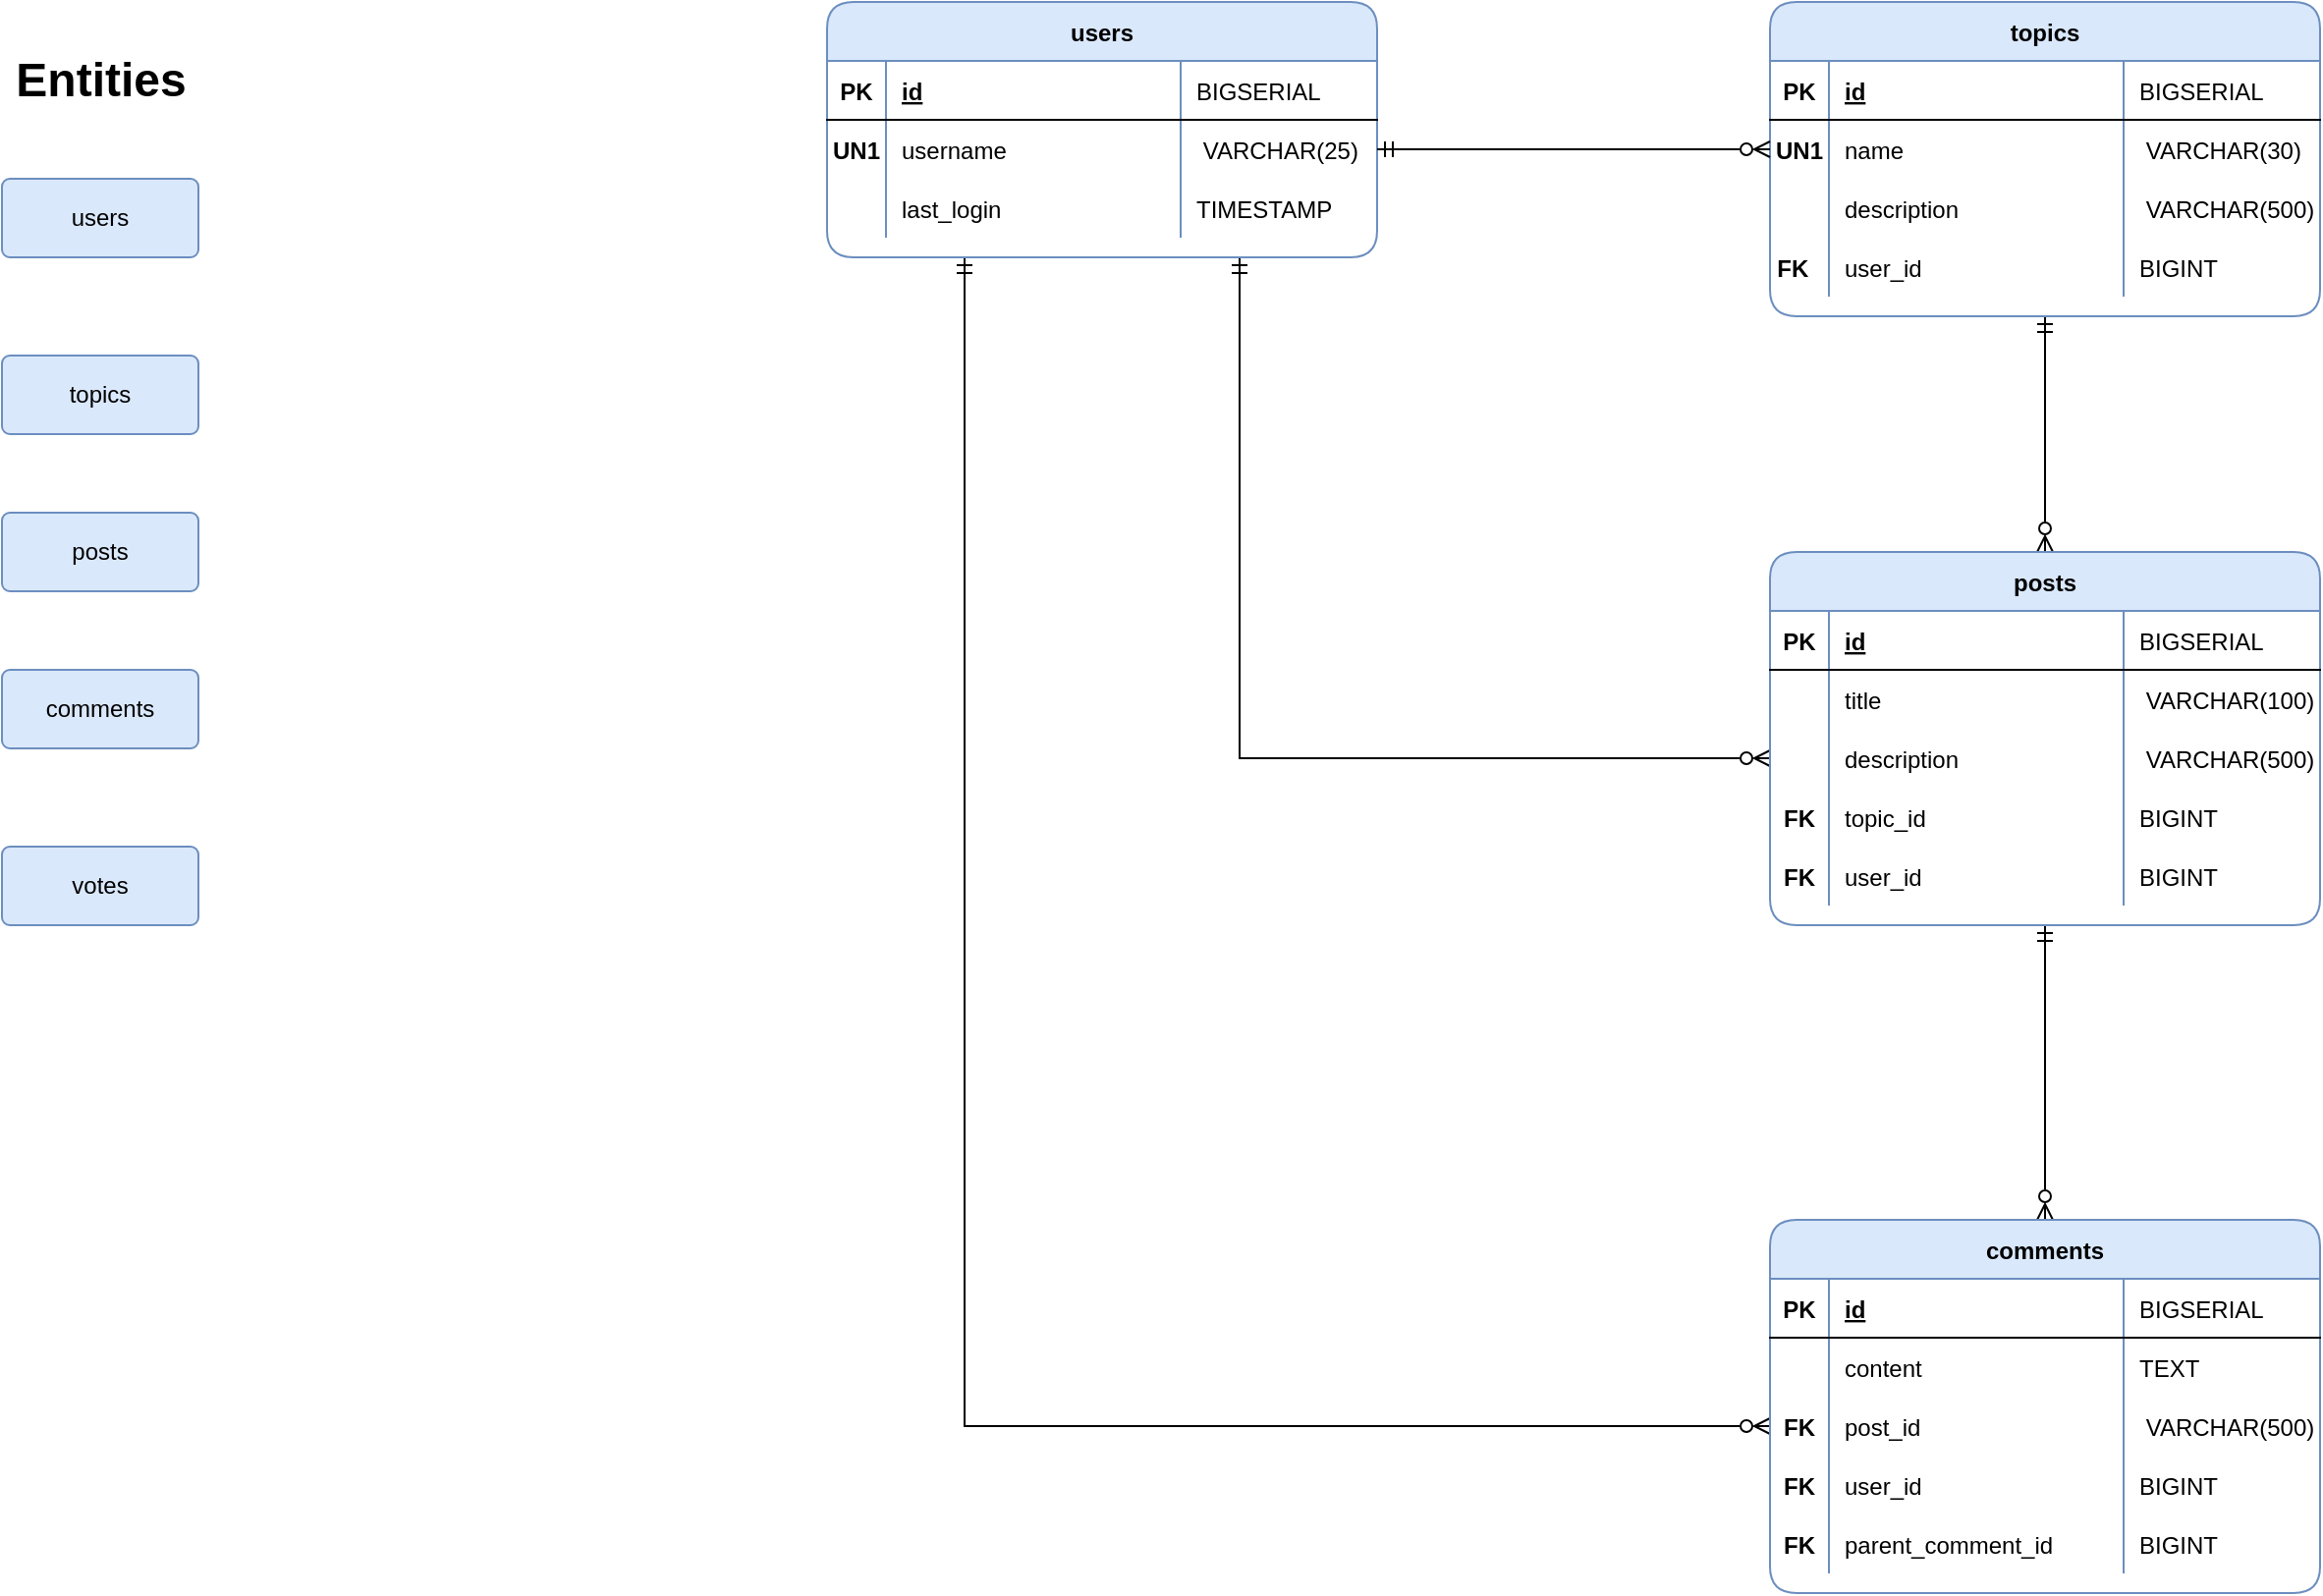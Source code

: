 <mxfile version="20.4.0" type="github" pages="2">
  <diagram id="8g-ydlvDTUNhMPBnWXd3" name="ERD">
    <mxGraphModel dx="1822" dy="1154" grid="1" gridSize="10" guides="1" tooltips="1" connect="1" arrows="1" fold="1" page="0" pageScale="1" pageWidth="850" pageHeight="1100" background="none" math="0" shadow="0">
      <root>
        <mxCell id="0" />
        <mxCell id="1" parent="0" />
        <mxCell id="EXjg4WkJ71-_uIo1iICC-14" value="users" style="rounded=1;arcSize=10;whiteSpace=wrap;html=1;align=center;fillColor=#dae8fc;strokeColor=#6c8ebf;" parent="1" vertex="1">
          <mxGeometry x="-50" y="-130" width="100" height="40" as="geometry" />
        </mxCell>
        <mxCell id="EXjg4WkJ71-_uIo1iICC-16" value="comments" style="rounded=1;arcSize=10;whiteSpace=wrap;html=1;align=center;fillColor=#dae8fc;strokeColor=#6c8ebf;" parent="1" vertex="1">
          <mxGeometry x="-50" y="120" width="100" height="40" as="geometry" />
        </mxCell>
        <mxCell id="EXjg4WkJ71-_uIo1iICC-17" value="topics" style="rounded=1;arcSize=10;whiteSpace=wrap;html=1;align=center;fillColor=#dae8fc;strokeColor=#6c8ebf;" parent="1" vertex="1">
          <mxGeometry x="-50" y="-40" width="100" height="40" as="geometry" />
        </mxCell>
        <mxCell id="EXjg4WkJ71-_uIo1iICC-18" value="posts" style="rounded=1;arcSize=10;whiteSpace=wrap;html=1;align=center;fillColor=#dae8fc;strokeColor=#6c8ebf;" parent="1" vertex="1">
          <mxGeometry x="-50" y="40" width="100" height="40" as="geometry" />
        </mxCell>
        <mxCell id="EXjg4WkJ71-_uIo1iICC-19" value="votes" style="rounded=1;arcSize=10;whiteSpace=wrap;html=1;align=center;fillColor=#dae8fc;strokeColor=#6c8ebf;" parent="1" vertex="1">
          <mxGeometry x="-50" y="210" width="100" height="40" as="geometry" />
        </mxCell>
        <mxCell id="EXjg4WkJ71-_uIo1iICC-21" value="Entities" style="text;strokeColor=none;fillColor=none;html=1;fontSize=24;fontStyle=1;verticalAlign=middle;align=center;" parent="1" vertex="1">
          <mxGeometry x="-50" y="-200" width="100" height="40" as="geometry" />
        </mxCell>
        <mxCell id="J9Gy0ZfupM6AJwMxu1hg-21" style="edgeStyle=orthogonalEdgeStyle;rounded=0;orthogonalLoop=1;jettySize=auto;html=1;entryX=0;entryY=0.5;entryDx=0;entryDy=0;startArrow=ERmandOne;startFill=0;endArrow=ERzeroToMany;endFill=0;exitX=0.75;exitY=1;exitDx=0;exitDy=0;" edge="1" parent="1" source="i5EUTJuOAO9aettkllSd-66" target="J9Gy0ZfupM6AJwMxu1hg-14">
          <mxGeometry relative="1" as="geometry" />
        </mxCell>
        <mxCell id="J9Gy0ZfupM6AJwMxu1hg-48" style="edgeStyle=orthogonalEdgeStyle;rounded=0;orthogonalLoop=1;jettySize=auto;html=1;entryX=0;entryY=0.5;entryDx=0;entryDy=0;startArrow=ERmandOne;startFill=0;endArrow=ERzeroToMany;endFill=0;exitX=0.25;exitY=1;exitDx=0;exitDy=0;" edge="1" parent="1" source="i5EUTJuOAO9aettkllSd-66" target="J9Gy0ZfupM6AJwMxu1hg-35">
          <mxGeometry relative="1" as="geometry" />
        </mxCell>
        <mxCell id="i5EUTJuOAO9aettkllSd-66" value="users" style="shape=table;startSize=30;container=1;collapsible=1;childLayout=tableLayout;fixedRows=1;rowLines=0;fontStyle=1;align=center;resizeLast=1;rounded=1;fillColor=#dae8fc;strokeColor=#6c8ebf;shadow=0;sketch=0;" parent="1" vertex="1">
          <mxGeometry x="370" y="-220" width="280" height="130.0" as="geometry" />
        </mxCell>
        <mxCell id="i5EUTJuOAO9aettkllSd-67" value="" style="shape=partialRectangle;collapsible=0;dropTarget=0;pointerEvents=0;fillColor=none;top=0;left=0;bottom=1;right=0;points=[[0,0.5],[1,0.5]];portConstraint=eastwest;" parent="i5EUTJuOAO9aettkllSd-66" vertex="1">
          <mxGeometry y="30" width="280" height="30" as="geometry" />
        </mxCell>
        <mxCell id="i5EUTJuOAO9aettkllSd-68" value="PK" style="shape=partialRectangle;connectable=0;fillColor=none;top=0;left=0;bottom=0;right=0;fontStyle=1;overflow=hidden;" parent="i5EUTJuOAO9aettkllSd-67" vertex="1">
          <mxGeometry width="30" height="30" as="geometry">
            <mxRectangle width="30" height="30" as="alternateBounds" />
          </mxGeometry>
        </mxCell>
        <mxCell id="i5EUTJuOAO9aettkllSd-69" value="id" style="shape=partialRectangle;connectable=0;fillColor=none;top=0;left=0;bottom=0;right=0;align=left;spacingLeft=6;fontStyle=5;overflow=hidden;" parent="i5EUTJuOAO9aettkllSd-67" vertex="1">
          <mxGeometry x="30" width="150" height="30" as="geometry">
            <mxRectangle width="150" height="30" as="alternateBounds" />
          </mxGeometry>
        </mxCell>
        <mxCell id="i5EUTJuOAO9aettkllSd-70" value="BIGSERIAL" style="shape=partialRectangle;connectable=0;fillColor=none;top=0;left=0;bottom=0;right=0;align=left;spacingLeft=6;fontStyle=0;overflow=hidden;" parent="i5EUTJuOAO9aettkllSd-67" vertex="1">
          <mxGeometry x="180" width="100" height="30" as="geometry">
            <mxRectangle width="100" height="30" as="alternateBounds" />
          </mxGeometry>
        </mxCell>
        <mxCell id="i5EUTJuOAO9aettkllSd-71" value="" style="shape=partialRectangle;collapsible=0;dropTarget=0;pointerEvents=0;fillColor=none;top=0;left=0;bottom=0;right=0;points=[[0,0.5],[1,0.5]];portConstraint=eastwest;" parent="i5EUTJuOAO9aettkllSd-66" vertex="1">
          <mxGeometry y="60" width="280" height="30" as="geometry" />
        </mxCell>
        <mxCell id="i5EUTJuOAO9aettkllSd-72" value="" style="shape=partialRectangle;connectable=0;fillColor=none;top=0;left=0;bottom=0;right=0;editable=1;overflow=hidden;" parent="i5EUTJuOAO9aettkllSd-71" vertex="1">
          <mxGeometry width="30" height="30" as="geometry">
            <mxRectangle width="30" height="30" as="alternateBounds" />
          </mxGeometry>
        </mxCell>
        <mxCell id="i5EUTJuOAO9aettkllSd-73" value="username" style="shape=partialRectangle;connectable=0;fillColor=none;top=0;left=0;bottom=0;right=0;align=left;spacingLeft=6;overflow=hidden;" parent="i5EUTJuOAO9aettkllSd-71" vertex="1">
          <mxGeometry x="30" width="150" height="30" as="geometry">
            <mxRectangle width="150" height="30" as="alternateBounds" />
          </mxGeometry>
        </mxCell>
        <mxCell id="i5EUTJuOAO9aettkllSd-74" value=" VARCHAR(25)" style="shape=partialRectangle;connectable=0;fillColor=none;top=0;left=0;bottom=0;right=0;align=left;spacingLeft=6;overflow=hidden;" parent="i5EUTJuOAO9aettkllSd-71" vertex="1">
          <mxGeometry x="180" width="100" height="30" as="geometry">
            <mxRectangle width="100" height="30" as="alternateBounds" />
          </mxGeometry>
        </mxCell>
        <mxCell id="i5EUTJuOAO9aettkllSd-75" value="" style="shape=partialRectangle;collapsible=0;dropTarget=0;pointerEvents=0;fillColor=none;top=0;left=0;bottom=0;right=0;points=[[0,0.5],[1,0.5]];portConstraint=eastwest;" parent="i5EUTJuOAO9aettkllSd-66" vertex="1">
          <mxGeometry y="90" width="280" height="30" as="geometry" />
        </mxCell>
        <mxCell id="i5EUTJuOAO9aettkllSd-76" value="" style="shape=partialRectangle;connectable=0;fillColor=none;top=0;left=0;bottom=0;right=0;editable=1;overflow=hidden;" parent="i5EUTJuOAO9aettkllSd-75" vertex="1">
          <mxGeometry width="30" height="30" as="geometry">
            <mxRectangle width="30" height="30" as="alternateBounds" />
          </mxGeometry>
        </mxCell>
        <mxCell id="i5EUTJuOAO9aettkllSd-77" value="last_login" style="shape=partialRectangle;connectable=0;fillColor=none;top=0;left=0;bottom=0;right=0;align=left;spacingLeft=6;overflow=hidden;" parent="i5EUTJuOAO9aettkllSd-75" vertex="1">
          <mxGeometry x="30" width="150" height="30" as="geometry">
            <mxRectangle width="150" height="30" as="alternateBounds" />
          </mxGeometry>
        </mxCell>
        <mxCell id="i5EUTJuOAO9aettkllSd-78" value="TIMESTAMP" style="shape=partialRectangle;connectable=0;fillColor=none;top=0;left=0;bottom=0;right=0;align=left;spacingLeft=6;overflow=hidden;" parent="i5EUTJuOAO9aettkllSd-75" vertex="1">
          <mxGeometry x="180" width="100" height="30" as="geometry">
            <mxRectangle width="100" height="30" as="alternateBounds" />
          </mxGeometry>
        </mxCell>
        <mxCell id="i5EUTJuOAO9aettkllSd-91" value="UN1" style="shape=partialRectangle;connectable=0;fillColor=none;top=0;left=0;bottom=0;right=0;editable=1;overflow=hidden;fontStyle=1" parent="1" vertex="1">
          <mxGeometry x="370" y="-160" width="30" height="30" as="geometry">
            <mxRectangle width="30" height="30" as="alternateBounds" />
          </mxGeometry>
        </mxCell>
        <mxCell id="J9Gy0ZfupM6AJwMxu1hg-20" style="edgeStyle=orthogonalEdgeStyle;rounded=0;orthogonalLoop=1;jettySize=auto;html=1;entryX=0.5;entryY=0;entryDx=0;entryDy=0;startArrow=ERmandOne;startFill=0;endArrow=ERzeroToMany;endFill=0;" edge="1" parent="1" source="i5EUTJuOAO9aettkllSd-92" target="J9Gy0ZfupM6AJwMxu1hg-1">
          <mxGeometry relative="1" as="geometry" />
        </mxCell>
        <mxCell id="i5EUTJuOAO9aettkllSd-92" value="topics" style="shape=table;startSize=30;container=1;collapsible=1;childLayout=tableLayout;fixedRows=1;rowLines=0;fontStyle=1;align=center;resizeLast=1;rounded=1;fillColor=#dae8fc;strokeColor=#6c8ebf;shadow=0;sketch=0;" parent="1" vertex="1">
          <mxGeometry x="850" y="-220" width="280" height="160.0" as="geometry" />
        </mxCell>
        <mxCell id="i5EUTJuOAO9aettkllSd-93" value="" style="shape=partialRectangle;collapsible=0;dropTarget=0;pointerEvents=0;fillColor=none;top=0;left=0;bottom=1;right=0;points=[[0,0.5],[1,0.5]];portConstraint=eastwest;" parent="i5EUTJuOAO9aettkllSd-92" vertex="1">
          <mxGeometry y="30" width="280" height="30" as="geometry" />
        </mxCell>
        <mxCell id="i5EUTJuOAO9aettkllSd-94" value="PK" style="shape=partialRectangle;connectable=0;fillColor=none;top=0;left=0;bottom=0;right=0;fontStyle=1;overflow=hidden;" parent="i5EUTJuOAO9aettkllSd-93" vertex="1">
          <mxGeometry width="30" height="30" as="geometry">
            <mxRectangle width="30" height="30" as="alternateBounds" />
          </mxGeometry>
        </mxCell>
        <mxCell id="i5EUTJuOAO9aettkllSd-95" value="id" style="shape=partialRectangle;connectable=0;fillColor=none;top=0;left=0;bottom=0;right=0;align=left;spacingLeft=6;fontStyle=5;overflow=hidden;" parent="i5EUTJuOAO9aettkllSd-93" vertex="1">
          <mxGeometry x="30" width="150" height="30" as="geometry">
            <mxRectangle width="150" height="30" as="alternateBounds" />
          </mxGeometry>
        </mxCell>
        <mxCell id="i5EUTJuOAO9aettkllSd-96" value="BIGSERIAL" style="shape=partialRectangle;connectable=0;fillColor=none;top=0;left=0;bottom=0;right=0;align=left;spacingLeft=6;fontStyle=0;overflow=hidden;" parent="i5EUTJuOAO9aettkllSd-93" vertex="1">
          <mxGeometry x="180" width="100" height="30" as="geometry">
            <mxRectangle width="100" height="30" as="alternateBounds" />
          </mxGeometry>
        </mxCell>
        <mxCell id="i5EUTJuOAO9aettkllSd-97" value="" style="shape=partialRectangle;collapsible=0;dropTarget=0;pointerEvents=0;fillColor=none;top=0;left=0;bottom=0;right=0;points=[[0,0.5],[1,0.5]];portConstraint=eastwest;" parent="i5EUTJuOAO9aettkllSd-92" vertex="1">
          <mxGeometry y="60" width="280" height="30" as="geometry" />
        </mxCell>
        <mxCell id="i5EUTJuOAO9aettkllSd-98" value="UN1" style="shape=partialRectangle;connectable=0;fillColor=none;top=0;left=0;bottom=0;right=0;editable=1;overflow=hidden;fontStyle=1" parent="i5EUTJuOAO9aettkllSd-97" vertex="1">
          <mxGeometry width="30" height="30" as="geometry">
            <mxRectangle width="30" height="30" as="alternateBounds" />
          </mxGeometry>
        </mxCell>
        <mxCell id="i5EUTJuOAO9aettkllSd-99" value="name" style="shape=partialRectangle;connectable=0;fillColor=none;top=0;left=0;bottom=0;right=0;align=left;spacingLeft=6;overflow=hidden;" parent="i5EUTJuOAO9aettkllSd-97" vertex="1">
          <mxGeometry x="30" width="150" height="30" as="geometry">
            <mxRectangle width="150" height="30" as="alternateBounds" />
          </mxGeometry>
        </mxCell>
        <mxCell id="i5EUTJuOAO9aettkllSd-100" value=" VARCHAR(30)" style="shape=partialRectangle;connectable=0;fillColor=none;top=0;left=0;bottom=0;right=0;align=left;spacingLeft=6;overflow=hidden;" parent="i5EUTJuOAO9aettkllSd-97" vertex="1">
          <mxGeometry x="180" width="100" height="30" as="geometry">
            <mxRectangle width="100" height="30" as="alternateBounds" />
          </mxGeometry>
        </mxCell>
        <mxCell id="i5EUTJuOAO9aettkllSd-101" value="" style="shape=partialRectangle;collapsible=0;dropTarget=0;pointerEvents=0;fillColor=none;top=0;left=0;bottom=0;right=0;points=[[0,0.5],[1,0.5]];portConstraint=eastwest;" parent="i5EUTJuOAO9aettkllSd-92" vertex="1">
          <mxGeometry y="90" width="280" height="30" as="geometry" />
        </mxCell>
        <mxCell id="i5EUTJuOAO9aettkllSd-102" value="" style="shape=partialRectangle;connectable=0;fillColor=none;top=0;left=0;bottom=0;right=0;editable=1;overflow=hidden;" parent="i5EUTJuOAO9aettkllSd-101" vertex="1">
          <mxGeometry width="30" height="30" as="geometry">
            <mxRectangle width="30" height="30" as="alternateBounds" />
          </mxGeometry>
        </mxCell>
        <mxCell id="i5EUTJuOAO9aettkllSd-103" value="description" style="shape=partialRectangle;connectable=0;fillColor=none;top=0;left=0;bottom=0;right=0;align=left;spacingLeft=6;overflow=hidden;" parent="i5EUTJuOAO9aettkllSd-101" vertex="1">
          <mxGeometry x="30" width="150" height="30" as="geometry">
            <mxRectangle width="150" height="30" as="alternateBounds" />
          </mxGeometry>
        </mxCell>
        <mxCell id="i5EUTJuOAO9aettkllSd-104" value=" VARCHAR(500)" style="shape=partialRectangle;connectable=0;fillColor=none;top=0;left=0;bottom=0;right=0;align=left;spacingLeft=6;overflow=hidden;" parent="i5EUTJuOAO9aettkllSd-101" vertex="1">
          <mxGeometry x="180" width="100" height="30" as="geometry">
            <mxRectangle width="100" height="30" as="alternateBounds" />
          </mxGeometry>
        </mxCell>
        <mxCell id="i5EUTJuOAO9aettkllSd-121" style="shape=partialRectangle;collapsible=0;dropTarget=0;pointerEvents=0;fillColor=none;top=0;left=0;bottom=0;right=0;points=[[0,0.5],[1,0.5]];portConstraint=eastwest;" parent="i5EUTJuOAO9aettkllSd-92" vertex="1">
          <mxGeometry y="120" width="280" height="30" as="geometry" />
        </mxCell>
        <mxCell id="i5EUTJuOAO9aettkllSd-122" value="FK  " style="shape=partialRectangle;connectable=0;fillColor=none;top=0;left=0;bottom=0;right=0;editable=1;overflow=hidden;fontStyle=1" parent="i5EUTJuOAO9aettkllSd-121" vertex="1">
          <mxGeometry width="30" height="30" as="geometry">
            <mxRectangle width="30" height="30" as="alternateBounds" />
          </mxGeometry>
        </mxCell>
        <mxCell id="i5EUTJuOAO9aettkllSd-123" value="user_id" style="shape=partialRectangle;connectable=0;fillColor=none;top=0;left=0;bottom=0;right=0;align=left;spacingLeft=6;overflow=hidden;" parent="i5EUTJuOAO9aettkllSd-121" vertex="1">
          <mxGeometry x="30" width="150" height="30" as="geometry">
            <mxRectangle width="150" height="30" as="alternateBounds" />
          </mxGeometry>
        </mxCell>
        <mxCell id="i5EUTJuOAO9aettkllSd-124" value="BIGINT" style="shape=partialRectangle;connectable=0;fillColor=none;top=0;left=0;bottom=0;right=0;align=left;spacingLeft=6;overflow=hidden;" parent="i5EUTJuOAO9aettkllSd-121" vertex="1">
          <mxGeometry x="180" width="100" height="30" as="geometry">
            <mxRectangle width="100" height="30" as="alternateBounds" />
          </mxGeometry>
        </mxCell>
        <mxCell id="eumbJqUxj1U6MfxHpy0I-1" style="edgeStyle=orthogonalEdgeStyle;rounded=0;orthogonalLoop=1;jettySize=auto;html=1;entryX=0;entryY=0.5;entryDx=0;entryDy=0;endArrow=ERzeroToMany;endFill=0;startArrow=ERmandOne;startFill=0;" parent="1" source="i5EUTJuOAO9aettkllSd-126" target="i5EUTJuOAO9aettkllSd-97" edge="1">
          <mxGeometry relative="1" as="geometry" />
        </mxCell>
        <mxCell id="J9Gy0ZfupM6AJwMxu1hg-47" style="edgeStyle=orthogonalEdgeStyle;rounded=0;orthogonalLoop=1;jettySize=auto;html=1;startArrow=ERmandOne;startFill=0;endArrow=ERzeroToMany;endFill=0;" edge="1" parent="1" source="J9Gy0ZfupM6AJwMxu1hg-1" target="J9Gy0ZfupM6AJwMxu1hg-26">
          <mxGeometry relative="1" as="geometry" />
        </mxCell>
        <mxCell id="J9Gy0ZfupM6AJwMxu1hg-1" value="posts" style="shape=table;startSize=30;container=1;collapsible=1;childLayout=tableLayout;fixedRows=1;rowLines=0;fontStyle=1;align=center;resizeLast=1;rounded=1;fillColor=#dae8fc;strokeColor=#6c8ebf;shadow=0;sketch=0;" vertex="1" parent="1">
          <mxGeometry x="850" y="60" width="280" height="190.0" as="geometry" />
        </mxCell>
        <mxCell id="J9Gy0ZfupM6AJwMxu1hg-2" value="" style="shape=partialRectangle;collapsible=0;dropTarget=0;pointerEvents=0;fillColor=none;top=0;left=0;bottom=1;right=0;points=[[0,0.5],[1,0.5]];portConstraint=eastwest;" vertex="1" parent="J9Gy0ZfupM6AJwMxu1hg-1">
          <mxGeometry y="30" width="280" height="30" as="geometry" />
        </mxCell>
        <mxCell id="J9Gy0ZfupM6AJwMxu1hg-3" value="PK" style="shape=partialRectangle;connectable=0;fillColor=none;top=0;left=0;bottom=0;right=0;fontStyle=1;overflow=hidden;" vertex="1" parent="J9Gy0ZfupM6AJwMxu1hg-2">
          <mxGeometry width="30" height="30" as="geometry">
            <mxRectangle width="30" height="30" as="alternateBounds" />
          </mxGeometry>
        </mxCell>
        <mxCell id="J9Gy0ZfupM6AJwMxu1hg-4" value="id" style="shape=partialRectangle;connectable=0;fillColor=none;top=0;left=0;bottom=0;right=0;align=left;spacingLeft=6;fontStyle=5;overflow=hidden;" vertex="1" parent="J9Gy0ZfupM6AJwMxu1hg-2">
          <mxGeometry x="30" width="150" height="30" as="geometry">
            <mxRectangle width="150" height="30" as="alternateBounds" />
          </mxGeometry>
        </mxCell>
        <mxCell id="J9Gy0ZfupM6AJwMxu1hg-5" value="BIGSERIAL" style="shape=partialRectangle;connectable=0;fillColor=none;top=0;left=0;bottom=0;right=0;align=left;spacingLeft=6;fontStyle=0;overflow=hidden;" vertex="1" parent="J9Gy0ZfupM6AJwMxu1hg-2">
          <mxGeometry x="180" width="100" height="30" as="geometry">
            <mxRectangle width="100" height="30" as="alternateBounds" />
          </mxGeometry>
        </mxCell>
        <mxCell id="J9Gy0ZfupM6AJwMxu1hg-10" value="" style="shape=partialRectangle;collapsible=0;dropTarget=0;pointerEvents=0;fillColor=none;top=0;left=0;bottom=0;right=0;points=[[0,0.5],[1,0.5]];portConstraint=eastwest;" vertex="1" parent="J9Gy0ZfupM6AJwMxu1hg-1">
          <mxGeometry y="60" width="280" height="30" as="geometry" />
        </mxCell>
        <mxCell id="J9Gy0ZfupM6AJwMxu1hg-11" value="" style="shape=partialRectangle;connectable=0;fillColor=none;top=0;left=0;bottom=0;right=0;editable=1;overflow=hidden;fontStyle=1" vertex="1" parent="J9Gy0ZfupM6AJwMxu1hg-10">
          <mxGeometry width="30" height="30" as="geometry">
            <mxRectangle width="30" height="30" as="alternateBounds" />
          </mxGeometry>
        </mxCell>
        <mxCell id="J9Gy0ZfupM6AJwMxu1hg-12" value="title" style="shape=partialRectangle;connectable=0;fillColor=none;top=0;left=0;bottom=0;right=0;align=left;spacingLeft=6;overflow=hidden;" vertex="1" parent="J9Gy0ZfupM6AJwMxu1hg-10">
          <mxGeometry x="30" width="150" height="30" as="geometry">
            <mxRectangle width="150" height="30" as="alternateBounds" />
          </mxGeometry>
        </mxCell>
        <mxCell id="J9Gy0ZfupM6AJwMxu1hg-13" value=" VARCHAR(100)" style="shape=partialRectangle;connectable=0;fillColor=none;top=0;left=0;bottom=0;right=0;align=left;spacingLeft=6;overflow=hidden;" vertex="1" parent="J9Gy0ZfupM6AJwMxu1hg-10">
          <mxGeometry x="180" width="100" height="30" as="geometry">
            <mxRectangle width="100" height="30" as="alternateBounds" />
          </mxGeometry>
        </mxCell>
        <mxCell id="J9Gy0ZfupM6AJwMxu1hg-14" value="" style="shape=partialRectangle;collapsible=0;dropTarget=0;pointerEvents=0;fillColor=none;top=0;left=0;bottom=0;right=0;points=[[0,0.5],[1,0.5]];portConstraint=eastwest;" vertex="1" parent="J9Gy0ZfupM6AJwMxu1hg-1">
          <mxGeometry y="90" width="280" height="30" as="geometry" />
        </mxCell>
        <mxCell id="J9Gy0ZfupM6AJwMxu1hg-15" value="" style="shape=partialRectangle;connectable=0;fillColor=none;top=0;left=0;bottom=0;right=0;editable=1;overflow=hidden;" vertex="1" parent="J9Gy0ZfupM6AJwMxu1hg-14">
          <mxGeometry width="30" height="30" as="geometry">
            <mxRectangle width="30" height="30" as="alternateBounds" />
          </mxGeometry>
        </mxCell>
        <mxCell id="J9Gy0ZfupM6AJwMxu1hg-16" value="description" style="shape=partialRectangle;connectable=0;fillColor=none;top=0;left=0;bottom=0;right=0;align=left;spacingLeft=6;overflow=hidden;" vertex="1" parent="J9Gy0ZfupM6AJwMxu1hg-14">
          <mxGeometry x="30" width="150" height="30" as="geometry">
            <mxRectangle width="150" height="30" as="alternateBounds" />
          </mxGeometry>
        </mxCell>
        <mxCell id="J9Gy0ZfupM6AJwMxu1hg-17" value=" VARCHAR(500)" style="shape=partialRectangle;connectable=0;fillColor=none;top=0;left=0;bottom=0;right=0;align=left;spacingLeft=6;overflow=hidden;" vertex="1" parent="J9Gy0ZfupM6AJwMxu1hg-14">
          <mxGeometry x="180" width="100" height="30" as="geometry">
            <mxRectangle width="100" height="30" as="alternateBounds" />
          </mxGeometry>
        </mxCell>
        <mxCell id="J9Gy0ZfupM6AJwMxu1hg-22" style="shape=partialRectangle;collapsible=0;dropTarget=0;pointerEvents=0;fillColor=none;top=0;left=0;bottom=0;right=0;points=[[0,0.5],[1,0.5]];portConstraint=eastwest;" vertex="1" parent="J9Gy0ZfupM6AJwMxu1hg-1">
          <mxGeometry y="120" width="280" height="30" as="geometry" />
        </mxCell>
        <mxCell id="J9Gy0ZfupM6AJwMxu1hg-23" value="FK" style="shape=partialRectangle;connectable=0;fillColor=none;top=0;left=0;bottom=0;right=0;editable=1;overflow=hidden;fontStyle=1" vertex="1" parent="J9Gy0ZfupM6AJwMxu1hg-22">
          <mxGeometry width="30" height="30" as="geometry">
            <mxRectangle width="30" height="30" as="alternateBounds" />
          </mxGeometry>
        </mxCell>
        <mxCell id="J9Gy0ZfupM6AJwMxu1hg-24" value="topic_id" style="shape=partialRectangle;connectable=0;fillColor=none;top=0;left=0;bottom=0;right=0;align=left;spacingLeft=6;overflow=hidden;" vertex="1" parent="J9Gy0ZfupM6AJwMxu1hg-22">
          <mxGeometry x="30" width="150" height="30" as="geometry">
            <mxRectangle width="150" height="30" as="alternateBounds" />
          </mxGeometry>
        </mxCell>
        <mxCell id="J9Gy0ZfupM6AJwMxu1hg-25" value="BIGINT" style="shape=partialRectangle;connectable=0;fillColor=none;top=0;left=0;bottom=0;right=0;align=left;spacingLeft=6;overflow=hidden;" vertex="1" parent="J9Gy0ZfupM6AJwMxu1hg-22">
          <mxGeometry x="180" width="100" height="30" as="geometry">
            <mxRectangle width="100" height="30" as="alternateBounds" />
          </mxGeometry>
        </mxCell>
        <mxCell id="J9Gy0ZfupM6AJwMxu1hg-6" style="shape=partialRectangle;collapsible=0;dropTarget=0;pointerEvents=0;fillColor=none;top=0;left=0;bottom=0;right=0;points=[[0,0.5],[1,0.5]];portConstraint=eastwest;" vertex="1" parent="J9Gy0ZfupM6AJwMxu1hg-1">
          <mxGeometry y="150" width="280" height="30" as="geometry" />
        </mxCell>
        <mxCell id="J9Gy0ZfupM6AJwMxu1hg-7" value="FK" style="shape=partialRectangle;connectable=0;fillColor=none;top=0;left=0;bottom=0;right=0;editable=1;overflow=hidden;fontStyle=1" vertex="1" parent="J9Gy0ZfupM6AJwMxu1hg-6">
          <mxGeometry width="30" height="30" as="geometry">
            <mxRectangle width="30" height="30" as="alternateBounds" />
          </mxGeometry>
        </mxCell>
        <mxCell id="J9Gy0ZfupM6AJwMxu1hg-8" value="user_id" style="shape=partialRectangle;connectable=0;fillColor=none;top=0;left=0;bottom=0;right=0;align=left;spacingLeft=6;overflow=hidden;" vertex="1" parent="J9Gy0ZfupM6AJwMxu1hg-6">
          <mxGeometry x="30" width="150" height="30" as="geometry">
            <mxRectangle width="150" height="30" as="alternateBounds" />
          </mxGeometry>
        </mxCell>
        <mxCell id="J9Gy0ZfupM6AJwMxu1hg-9" value="BIGINT" style="shape=partialRectangle;connectable=0;fillColor=none;top=0;left=0;bottom=0;right=0;align=left;spacingLeft=6;overflow=hidden;" vertex="1" parent="J9Gy0ZfupM6AJwMxu1hg-6">
          <mxGeometry x="180" width="100" height="30" as="geometry">
            <mxRectangle width="100" height="30" as="alternateBounds" />
          </mxGeometry>
        </mxCell>
        <mxCell id="J9Gy0ZfupM6AJwMxu1hg-18" style="edgeStyle=orthogonalEdgeStyle;rounded=0;orthogonalLoop=1;jettySize=auto;html=1;entryX=0;entryY=0.5;entryDx=0;entryDy=0;endArrow=ERzeroToMany;endFill=0;startArrow=ERmandOne;startFill=0;" edge="1" parent="1" source="i5EUTJuOAO9aettkllSd-71" target="i5EUTJuOAO9aettkllSd-97">
          <mxGeometry relative="1" as="geometry" />
        </mxCell>
        <mxCell id="J9Gy0ZfupM6AJwMxu1hg-26" value="comments" style="shape=table;startSize=30;container=1;collapsible=1;childLayout=tableLayout;fixedRows=1;rowLines=0;fontStyle=1;align=center;resizeLast=1;rounded=1;fillColor=#dae8fc;strokeColor=#6c8ebf;shadow=0;sketch=0;" vertex="1" parent="1">
          <mxGeometry x="850" y="400" width="280" height="190.0" as="geometry" />
        </mxCell>
        <mxCell id="J9Gy0ZfupM6AJwMxu1hg-27" value="" style="shape=partialRectangle;collapsible=0;dropTarget=0;pointerEvents=0;fillColor=none;top=0;left=0;bottom=1;right=0;points=[[0,0.5],[1,0.5]];portConstraint=eastwest;" vertex="1" parent="J9Gy0ZfupM6AJwMxu1hg-26">
          <mxGeometry y="30" width="280" height="30" as="geometry" />
        </mxCell>
        <mxCell id="J9Gy0ZfupM6AJwMxu1hg-28" value="PK" style="shape=partialRectangle;connectable=0;fillColor=none;top=0;left=0;bottom=0;right=0;fontStyle=1;overflow=hidden;" vertex="1" parent="J9Gy0ZfupM6AJwMxu1hg-27">
          <mxGeometry width="30" height="30" as="geometry">
            <mxRectangle width="30" height="30" as="alternateBounds" />
          </mxGeometry>
        </mxCell>
        <mxCell id="J9Gy0ZfupM6AJwMxu1hg-29" value="id" style="shape=partialRectangle;connectable=0;fillColor=none;top=0;left=0;bottom=0;right=0;align=left;spacingLeft=6;fontStyle=5;overflow=hidden;" vertex="1" parent="J9Gy0ZfupM6AJwMxu1hg-27">
          <mxGeometry x="30" width="150" height="30" as="geometry">
            <mxRectangle width="150" height="30" as="alternateBounds" />
          </mxGeometry>
        </mxCell>
        <mxCell id="J9Gy0ZfupM6AJwMxu1hg-30" value="BIGSERIAL" style="shape=partialRectangle;connectable=0;fillColor=none;top=0;left=0;bottom=0;right=0;align=left;spacingLeft=6;fontStyle=0;overflow=hidden;" vertex="1" parent="J9Gy0ZfupM6AJwMxu1hg-27">
          <mxGeometry x="180" width="100" height="30" as="geometry">
            <mxRectangle width="100" height="30" as="alternateBounds" />
          </mxGeometry>
        </mxCell>
        <mxCell id="J9Gy0ZfupM6AJwMxu1hg-31" value="" style="shape=partialRectangle;collapsible=0;dropTarget=0;pointerEvents=0;fillColor=none;top=0;left=0;bottom=0;right=0;points=[[0,0.5],[1,0.5]];portConstraint=eastwest;" vertex="1" parent="J9Gy0ZfupM6AJwMxu1hg-26">
          <mxGeometry y="60" width="280" height="30" as="geometry" />
        </mxCell>
        <mxCell id="J9Gy0ZfupM6AJwMxu1hg-32" value="" style="shape=partialRectangle;connectable=0;fillColor=none;top=0;left=0;bottom=0;right=0;editable=1;overflow=hidden;fontStyle=1" vertex="1" parent="J9Gy0ZfupM6AJwMxu1hg-31">
          <mxGeometry width="30" height="30" as="geometry">
            <mxRectangle width="30" height="30" as="alternateBounds" />
          </mxGeometry>
        </mxCell>
        <mxCell id="J9Gy0ZfupM6AJwMxu1hg-33" value="content" style="shape=partialRectangle;connectable=0;fillColor=none;top=0;left=0;bottom=0;right=0;align=left;spacingLeft=6;overflow=hidden;" vertex="1" parent="J9Gy0ZfupM6AJwMxu1hg-31">
          <mxGeometry x="30" width="150" height="30" as="geometry">
            <mxRectangle width="150" height="30" as="alternateBounds" />
          </mxGeometry>
        </mxCell>
        <mxCell id="J9Gy0ZfupM6AJwMxu1hg-34" value="TEXT" style="shape=partialRectangle;connectable=0;fillColor=none;top=0;left=0;bottom=0;right=0;align=left;spacingLeft=6;overflow=hidden;" vertex="1" parent="J9Gy0ZfupM6AJwMxu1hg-31">
          <mxGeometry x="180" width="100" height="30" as="geometry">
            <mxRectangle width="100" height="30" as="alternateBounds" />
          </mxGeometry>
        </mxCell>
        <mxCell id="J9Gy0ZfupM6AJwMxu1hg-35" value="" style="shape=partialRectangle;collapsible=0;dropTarget=0;pointerEvents=0;fillColor=none;top=0;left=0;bottom=0;right=0;points=[[0,0.5],[1,0.5]];portConstraint=eastwest;" vertex="1" parent="J9Gy0ZfupM6AJwMxu1hg-26">
          <mxGeometry y="90" width="280" height="30" as="geometry" />
        </mxCell>
        <mxCell id="J9Gy0ZfupM6AJwMxu1hg-36" value="FK" style="shape=partialRectangle;connectable=0;fillColor=none;top=0;left=0;bottom=0;right=0;editable=1;overflow=hidden;fontStyle=1" vertex="1" parent="J9Gy0ZfupM6AJwMxu1hg-35">
          <mxGeometry width="30" height="30" as="geometry">
            <mxRectangle width="30" height="30" as="alternateBounds" />
          </mxGeometry>
        </mxCell>
        <mxCell id="J9Gy0ZfupM6AJwMxu1hg-37" value="post_id" style="shape=partialRectangle;connectable=0;fillColor=none;top=0;left=0;bottom=0;right=0;align=left;spacingLeft=6;overflow=hidden;" vertex="1" parent="J9Gy0ZfupM6AJwMxu1hg-35">
          <mxGeometry x="30" width="150" height="30" as="geometry">
            <mxRectangle width="150" height="30" as="alternateBounds" />
          </mxGeometry>
        </mxCell>
        <mxCell id="J9Gy0ZfupM6AJwMxu1hg-38" value=" VARCHAR(500)" style="shape=partialRectangle;connectable=0;fillColor=none;top=0;left=0;bottom=0;right=0;align=left;spacingLeft=6;overflow=hidden;" vertex="1" parent="J9Gy0ZfupM6AJwMxu1hg-35">
          <mxGeometry x="180" width="100" height="30" as="geometry">
            <mxRectangle width="100" height="30" as="alternateBounds" />
          </mxGeometry>
        </mxCell>
        <mxCell id="J9Gy0ZfupM6AJwMxu1hg-39" style="shape=partialRectangle;collapsible=0;dropTarget=0;pointerEvents=0;fillColor=none;top=0;left=0;bottom=0;right=0;points=[[0,0.5],[1,0.5]];portConstraint=eastwest;" vertex="1" parent="J9Gy0ZfupM6AJwMxu1hg-26">
          <mxGeometry y="120" width="280" height="30" as="geometry" />
        </mxCell>
        <mxCell id="J9Gy0ZfupM6AJwMxu1hg-40" value="FK" style="shape=partialRectangle;connectable=0;fillColor=none;top=0;left=0;bottom=0;right=0;editable=1;overflow=hidden;fontStyle=1" vertex="1" parent="J9Gy0ZfupM6AJwMxu1hg-39">
          <mxGeometry width="30" height="30" as="geometry">
            <mxRectangle width="30" height="30" as="alternateBounds" />
          </mxGeometry>
        </mxCell>
        <mxCell id="J9Gy0ZfupM6AJwMxu1hg-41" value="user_id" style="shape=partialRectangle;connectable=0;fillColor=none;top=0;left=0;bottom=0;right=0;align=left;spacingLeft=6;overflow=hidden;" vertex="1" parent="J9Gy0ZfupM6AJwMxu1hg-39">
          <mxGeometry x="30" width="150" height="30" as="geometry">
            <mxRectangle width="150" height="30" as="alternateBounds" />
          </mxGeometry>
        </mxCell>
        <mxCell id="J9Gy0ZfupM6AJwMxu1hg-42" value="BIGINT" style="shape=partialRectangle;connectable=0;fillColor=none;top=0;left=0;bottom=0;right=0;align=left;spacingLeft=6;overflow=hidden;" vertex="1" parent="J9Gy0ZfupM6AJwMxu1hg-39">
          <mxGeometry x="180" width="100" height="30" as="geometry">
            <mxRectangle width="100" height="30" as="alternateBounds" />
          </mxGeometry>
        </mxCell>
        <mxCell id="J9Gy0ZfupM6AJwMxu1hg-43" style="shape=partialRectangle;collapsible=0;dropTarget=0;pointerEvents=0;fillColor=none;top=0;left=0;bottom=0;right=0;points=[[0,0.5],[1,0.5]];portConstraint=eastwest;" vertex="1" parent="J9Gy0ZfupM6AJwMxu1hg-26">
          <mxGeometry y="150" width="280" height="30" as="geometry" />
        </mxCell>
        <mxCell id="J9Gy0ZfupM6AJwMxu1hg-44" value="FK" style="shape=partialRectangle;connectable=0;fillColor=none;top=0;left=0;bottom=0;right=0;editable=1;overflow=hidden;fontStyle=1" vertex="1" parent="J9Gy0ZfupM6AJwMxu1hg-43">
          <mxGeometry width="30" height="30" as="geometry">
            <mxRectangle width="30" height="30" as="alternateBounds" />
          </mxGeometry>
        </mxCell>
        <mxCell id="J9Gy0ZfupM6AJwMxu1hg-45" value="parent_comment_id" style="shape=partialRectangle;connectable=0;fillColor=none;top=0;left=0;bottom=0;right=0;align=left;spacingLeft=6;overflow=hidden;" vertex="1" parent="J9Gy0ZfupM6AJwMxu1hg-43">
          <mxGeometry x="30" width="150" height="30" as="geometry">
            <mxRectangle width="150" height="30" as="alternateBounds" />
          </mxGeometry>
        </mxCell>
        <mxCell id="J9Gy0ZfupM6AJwMxu1hg-46" value="BIGINT" style="shape=partialRectangle;connectable=0;fillColor=none;top=0;left=0;bottom=0;right=0;align=left;spacingLeft=6;overflow=hidden;" vertex="1" parent="J9Gy0ZfupM6AJwMxu1hg-43">
          <mxGeometry x="180" width="100" height="30" as="geometry">
            <mxRectangle width="100" height="30" as="alternateBounds" />
          </mxGeometry>
        </mxCell>
      </root>
    </mxGraphModel>
  </diagram>
  <diagram id="QNG7hVQXdDxbcTfH6Qyc" name="Cardinality">
    <mxGraphModel dx="1422" dy="754" grid="1" gridSize="10" guides="1" tooltips="1" connect="1" arrows="1" fold="1" page="1" pageScale="1" pageWidth="850" pageHeight="1100" math="0" shadow="0">
      <root>
        <mxCell id="0" />
        <mxCell id="1" parent="0" />
        <mxCell id="i29Jr8tkegcRyL7l9oPP-1" style="edgeStyle=orthogonalEdgeStyle;rounded=0;orthogonalLoop=1;jettySize=auto;html=1;strokeColor=none;" edge="1" parent="1" source="i29Jr8tkegcRyL7l9oPP-2">
          <mxGeometry relative="1" as="geometry">
            <mxPoint x="520" y="150" as="targetPoint" />
          </mxGeometry>
        </mxCell>
        <mxCell id="i29Jr8tkegcRyL7l9oPP-2" value="" style="line;strokeWidth=2;rotatable=0;dashed=0;labelPosition=right;align=left;verticalAlign=middle;spacingTop=0;spacingLeft=6;points=[];portConstraint=eastwest;" vertex="1" parent="1">
          <mxGeometry x="280" y="127" width="240" height="10" as="geometry" />
        </mxCell>
        <mxCell id="i29Jr8tkegcRyL7l9oPP-3" value="" style="endArrow=none;html=1;rounded=0;strokeWidth=2;exitX=0.84;exitY=0.472;exitDx=0;exitDy=0;exitPerimeter=0;" edge="1" parent="1" source="i29Jr8tkegcRyL7l9oPP-2">
          <mxGeometry width="50" height="50" relative="1" as="geometry">
            <mxPoint x="480" y="130" as="sourcePoint" />
            <mxPoint x="520" y="110" as="targetPoint" />
          </mxGeometry>
        </mxCell>
        <mxCell id="i29Jr8tkegcRyL7l9oPP-4" value="" style="endArrow=none;html=1;rounded=0;strokeWidth=2;exitX=0.839;exitY=0.528;exitDx=0;exitDy=0;exitPerimeter=0;" edge="1" parent="1" source="i29Jr8tkegcRyL7l9oPP-2">
          <mxGeometry width="50" height="50" relative="1" as="geometry">
            <mxPoint x="490" y="140" as="sourcePoint" />
            <mxPoint x="520" y="150" as="targetPoint" />
          </mxGeometry>
        </mxCell>
        <mxCell id="i29Jr8tkegcRyL7l9oPP-5" value="" style="line;strokeWidth=2;rotatable=0;dashed=0;labelPosition=right;align=left;verticalAlign=middle;spacingTop=0;spacingLeft=6;points=[];portConstraint=eastwest;" vertex="1" parent="1">
          <mxGeometry x="280" y="245" width="240" height="10" as="geometry" />
        </mxCell>
        <mxCell id="i29Jr8tkegcRyL7l9oPP-6" value="" style="endArrow=none;html=1;rounded=0;strokeWidth=2;" edge="1" parent="1">
          <mxGeometry relative="1" as="geometry">
            <mxPoint x="494" y="230" as="sourcePoint" />
            <mxPoint x="494" y="230" as="targetPoint" />
            <Array as="points">
              <mxPoint x="494" y="270" />
            </Array>
          </mxGeometry>
        </mxCell>
        <mxCell id="i29Jr8tkegcRyL7l9oPP-7" value="" style="endArrow=none;html=1;rounded=0;strokeWidth=2;" edge="1" parent="1">
          <mxGeometry relative="1" as="geometry">
            <mxPoint x="502" y="230" as="sourcePoint" />
            <mxPoint x="502" y="230" as="targetPoint" />
            <Array as="points">
              <mxPoint x="502" y="270" />
            </Array>
          </mxGeometry>
        </mxCell>
        <mxCell id="i29Jr8tkegcRyL7l9oPP-8" value="" style="line;strokeWidth=2;rotatable=0;dashed=0;labelPosition=right;align=left;verticalAlign=middle;spacingTop=0;spacingLeft=6;points=[];portConstraint=eastwest;" vertex="1" parent="1">
          <mxGeometry x="480" y="366" width="40" height="10" as="geometry" />
        </mxCell>
        <mxCell id="i29Jr8tkegcRyL7l9oPP-9" value="" style="endArrow=none;html=1;rounded=0;strokeWidth=2;" edge="1" parent="1">
          <mxGeometry relative="1" as="geometry">
            <mxPoint x="504" y="351" as="sourcePoint" />
            <mxPoint x="504" y="351" as="targetPoint" />
            <Array as="points">
              <mxPoint x="504" y="391" />
            </Array>
          </mxGeometry>
        </mxCell>
        <mxCell id="i29Jr8tkegcRyL7l9oPP-10" value="" style="ellipse;whiteSpace=wrap;html=1;aspect=fixed;strokeWidth=2;" vertex="1" parent="1">
          <mxGeometry x="450" y="351" width="40" height="40" as="geometry" />
        </mxCell>
        <mxCell id="i29Jr8tkegcRyL7l9oPP-11" value="" style="line;strokeWidth=2;rotatable=0;dashed=0;labelPosition=right;align=left;verticalAlign=middle;spacingTop=0;spacingLeft=6;points=[];portConstraint=eastwest;" vertex="1" parent="1">
          <mxGeometry x="280" y="366" width="170" height="10" as="geometry" />
        </mxCell>
        <mxCell id="i29Jr8tkegcRyL7l9oPP-12" style="edgeStyle=orthogonalEdgeStyle;rounded=0;orthogonalLoop=1;jettySize=auto;html=1;strokeColor=none;" edge="1" parent="1" source="i29Jr8tkegcRyL7l9oPP-13">
          <mxGeometry relative="1" as="geometry">
            <mxPoint x="520" y="510" as="targetPoint" />
          </mxGeometry>
        </mxCell>
        <mxCell id="i29Jr8tkegcRyL7l9oPP-13" value="" style="line;strokeWidth=2;rotatable=0;dashed=0;labelPosition=right;align=left;verticalAlign=middle;spacingTop=0;spacingLeft=6;points=[];portConstraint=eastwest;" vertex="1" parent="1">
          <mxGeometry x="280" y="487" width="240" height="10" as="geometry" />
        </mxCell>
        <mxCell id="i29Jr8tkegcRyL7l9oPP-14" value="" style="endArrow=none;html=1;rounded=0;strokeWidth=2;exitX=0.84;exitY=0.472;exitDx=0;exitDy=0;exitPerimeter=0;" edge="1" parent="1" source="i29Jr8tkegcRyL7l9oPP-13">
          <mxGeometry width="50" height="50" relative="1" as="geometry">
            <mxPoint x="480" y="490" as="sourcePoint" />
            <mxPoint x="520" y="470" as="targetPoint" />
          </mxGeometry>
        </mxCell>
        <mxCell id="i29Jr8tkegcRyL7l9oPP-15" value="" style="endArrow=none;html=1;rounded=0;strokeWidth=2;exitX=0.839;exitY=0.528;exitDx=0;exitDy=0;exitPerimeter=0;" edge="1" parent="1" source="i29Jr8tkegcRyL7l9oPP-13">
          <mxGeometry width="50" height="50" relative="1" as="geometry">
            <mxPoint x="490" y="500" as="sourcePoint" />
            <mxPoint x="520" y="510" as="targetPoint" />
          </mxGeometry>
        </mxCell>
        <mxCell id="i29Jr8tkegcRyL7l9oPP-16" value="" style="endArrow=none;html=1;rounded=0;strokeWidth=2;" edge="1" parent="1">
          <mxGeometry relative="1" as="geometry">
            <mxPoint x="478.82" y="472" as="sourcePoint" />
            <mxPoint x="478.82" y="472" as="targetPoint" />
            <Array as="points">
              <mxPoint x="478.82" y="512" />
            </Array>
          </mxGeometry>
        </mxCell>
        <mxCell id="i29Jr8tkegcRyL7l9oPP-17" style="edgeStyle=orthogonalEdgeStyle;rounded=0;orthogonalLoop=1;jettySize=auto;html=1;strokeColor=none;" edge="1" parent="1" source="i29Jr8tkegcRyL7l9oPP-18">
          <mxGeometry relative="1" as="geometry">
            <mxPoint x="520" y="630" as="targetPoint" />
          </mxGeometry>
        </mxCell>
        <mxCell id="i29Jr8tkegcRyL7l9oPP-18" value="" style="line;strokeWidth=2;rotatable=0;dashed=0;labelPosition=right;align=left;verticalAlign=middle;spacingTop=0;spacingLeft=6;points=[];portConstraint=eastwest;" vertex="1" parent="1">
          <mxGeometry x="280" y="607" width="240" height="10" as="geometry" />
        </mxCell>
        <mxCell id="i29Jr8tkegcRyL7l9oPP-19" value="" style="endArrow=none;html=1;rounded=0;strokeWidth=2;exitX=0.84;exitY=0.472;exitDx=0;exitDy=0;exitPerimeter=0;" edge="1" parent="1" source="i29Jr8tkegcRyL7l9oPP-18">
          <mxGeometry width="50" height="50" relative="1" as="geometry">
            <mxPoint x="480" y="610" as="sourcePoint" />
            <mxPoint x="520" y="590" as="targetPoint" />
          </mxGeometry>
        </mxCell>
        <mxCell id="i29Jr8tkegcRyL7l9oPP-20" value="" style="endArrow=none;html=1;rounded=0;strokeWidth=2;exitX=0.839;exitY=0.528;exitDx=0;exitDy=0;exitPerimeter=0;" edge="1" parent="1" source="i29Jr8tkegcRyL7l9oPP-18">
          <mxGeometry width="50" height="50" relative="1" as="geometry">
            <mxPoint x="490" y="620" as="sourcePoint" />
            <mxPoint x="520" y="630" as="targetPoint" />
          </mxGeometry>
        </mxCell>
        <mxCell id="i29Jr8tkegcRyL7l9oPP-21" value="" style="ellipse;whiteSpace=wrap;html=1;aspect=fixed;strokeWidth=2;" vertex="1" parent="1">
          <mxGeometry x="440" y="592" width="40" height="40" as="geometry" />
        </mxCell>
        <mxCell id="i29Jr8tkegcRyL7l9oPP-22" value="MANY" style="text;strokeColor=none;fillColor=none;html=1;fontSize=24;fontStyle=1;verticalAlign=middle;align=center;strokeWidth=2;" vertex="1" parent="1">
          <mxGeometry x="548" y="112" width="100" height="40" as="geometry" />
        </mxCell>
        <mxCell id="i29Jr8tkegcRyL7l9oPP-23" value="ONE(and only one)" style="text;strokeColor=none;fillColor=none;html=1;fontSize=24;fontStyle=1;verticalAlign=middle;align=center;strokeWidth=2;" vertex="1" parent="1">
          <mxGeometry x="620" y="230" width="100" height="40" as="geometry" />
        </mxCell>
        <mxCell id="i29Jr8tkegcRyL7l9oPP-24" value="Zero or One" style="text;strokeColor=none;fillColor=none;html=1;fontSize=24;fontStyle=1;verticalAlign=middle;align=center;strokeWidth=2;" vertex="1" parent="1">
          <mxGeometry x="580" y="351" width="100" height="40" as="geometry" />
        </mxCell>
        <mxCell id="i29Jr8tkegcRyL7l9oPP-25" value="One or Many" style="text;strokeColor=none;fillColor=none;html=1;fontSize=24;fontStyle=1;verticalAlign=middle;align=center;strokeWidth=2;" vertex="1" parent="1">
          <mxGeometry x="580" y="472" width="100" height="40" as="geometry" />
        </mxCell>
        <mxCell id="i29Jr8tkegcRyL7l9oPP-26" value="Zero or Many" style="text;strokeColor=none;fillColor=none;html=1;fontSize=24;fontStyle=1;verticalAlign=middle;align=center;strokeWidth=2;" vertex="1" parent="1">
          <mxGeometry x="590" y="592" width="100" height="40" as="geometry" />
        </mxCell>
      </root>
    </mxGraphModel>
  </diagram>
</mxfile>
